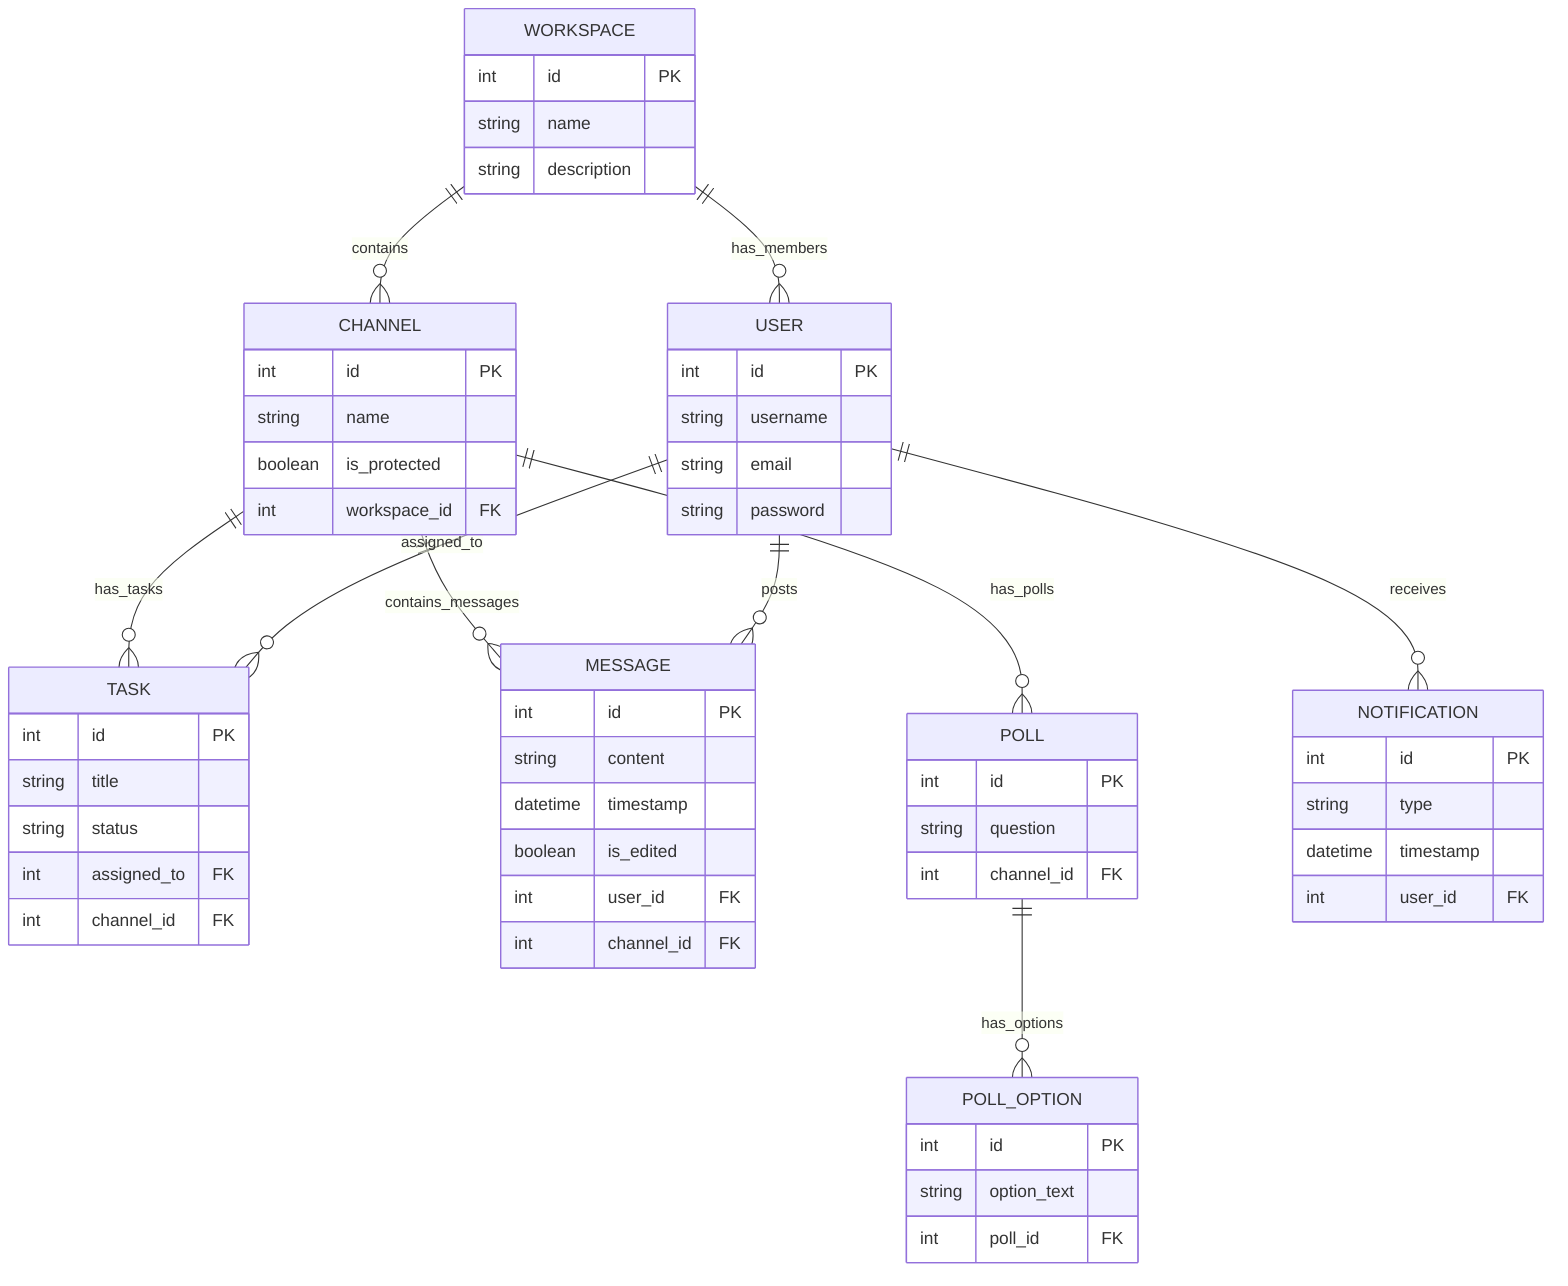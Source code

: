 erDiagram
  %% Entities and Relationships

  WORKSPACE {
    int id PK
    string name
    string description
  }
  
  USER {
    int id PK
    string username
    string email
    string password
  }
  
  CHANNEL {
    int id PK
    string name
    boolean is_protected
    int workspace_id FK
  }
  
  TASK {
    int id PK
    string title
    string status
    int assigned_to FK
    int channel_id FK
  }
  
  MESSAGE {
    int id PK
    string content
    datetime timestamp
    boolean is_edited
    int user_id FK
    int channel_id FK
  }
  
  POLL {
    int id PK
    string question
    int channel_id FK
  }
  
  POLL_OPTION {
    int id PK
    string option_text
    int poll_id FK
  }
  
  NOTIFICATION {
    int id PK
    string type
    datetime timestamp
    int user_id FK
  }
  
  %% Relationships
  WORKSPACE ||--o{ CHANNEL : contains
  WORKSPACE ||--o{ USER : has_members
  CHANNEL ||--o{ TASK : has_tasks
  CHANNEL ||--o{ MESSAGE : contains_messages
  USER ||--o{ TASK : assigned_to
  USER ||--o{ MESSAGE : posts
  CHANNEL ||--o{ POLL : has_polls
  POLL ||--o{ POLL_OPTION : has_options
  USER ||--o{ NOTIFICATION : receives